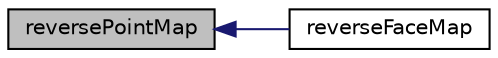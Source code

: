 digraph "reversePointMap"
{
  bgcolor="transparent";
  edge [fontname="Helvetica",fontsize="10",labelfontname="Helvetica",labelfontsize="10"];
  node [fontname="Helvetica",fontsize="10",shape=record];
  rankdir="LR";
  Node1 [label="reversePointMap",height=0.2,width=0.4,color="black", fillcolor="grey75", style="filled", fontcolor="black"];
  Node1 -> Node2 [dir="back",color="midnightblue",fontsize="10",style="solid",fontname="Helvetica"];
  Node2 [label="reverseFaceMap",height=0.2,width=0.4,color="black",URL="$a02381.html#a58d8d04b8651eb9e33156c7d7f2dcb74",tooltip="From face on original mesh to face on this. "];
}
